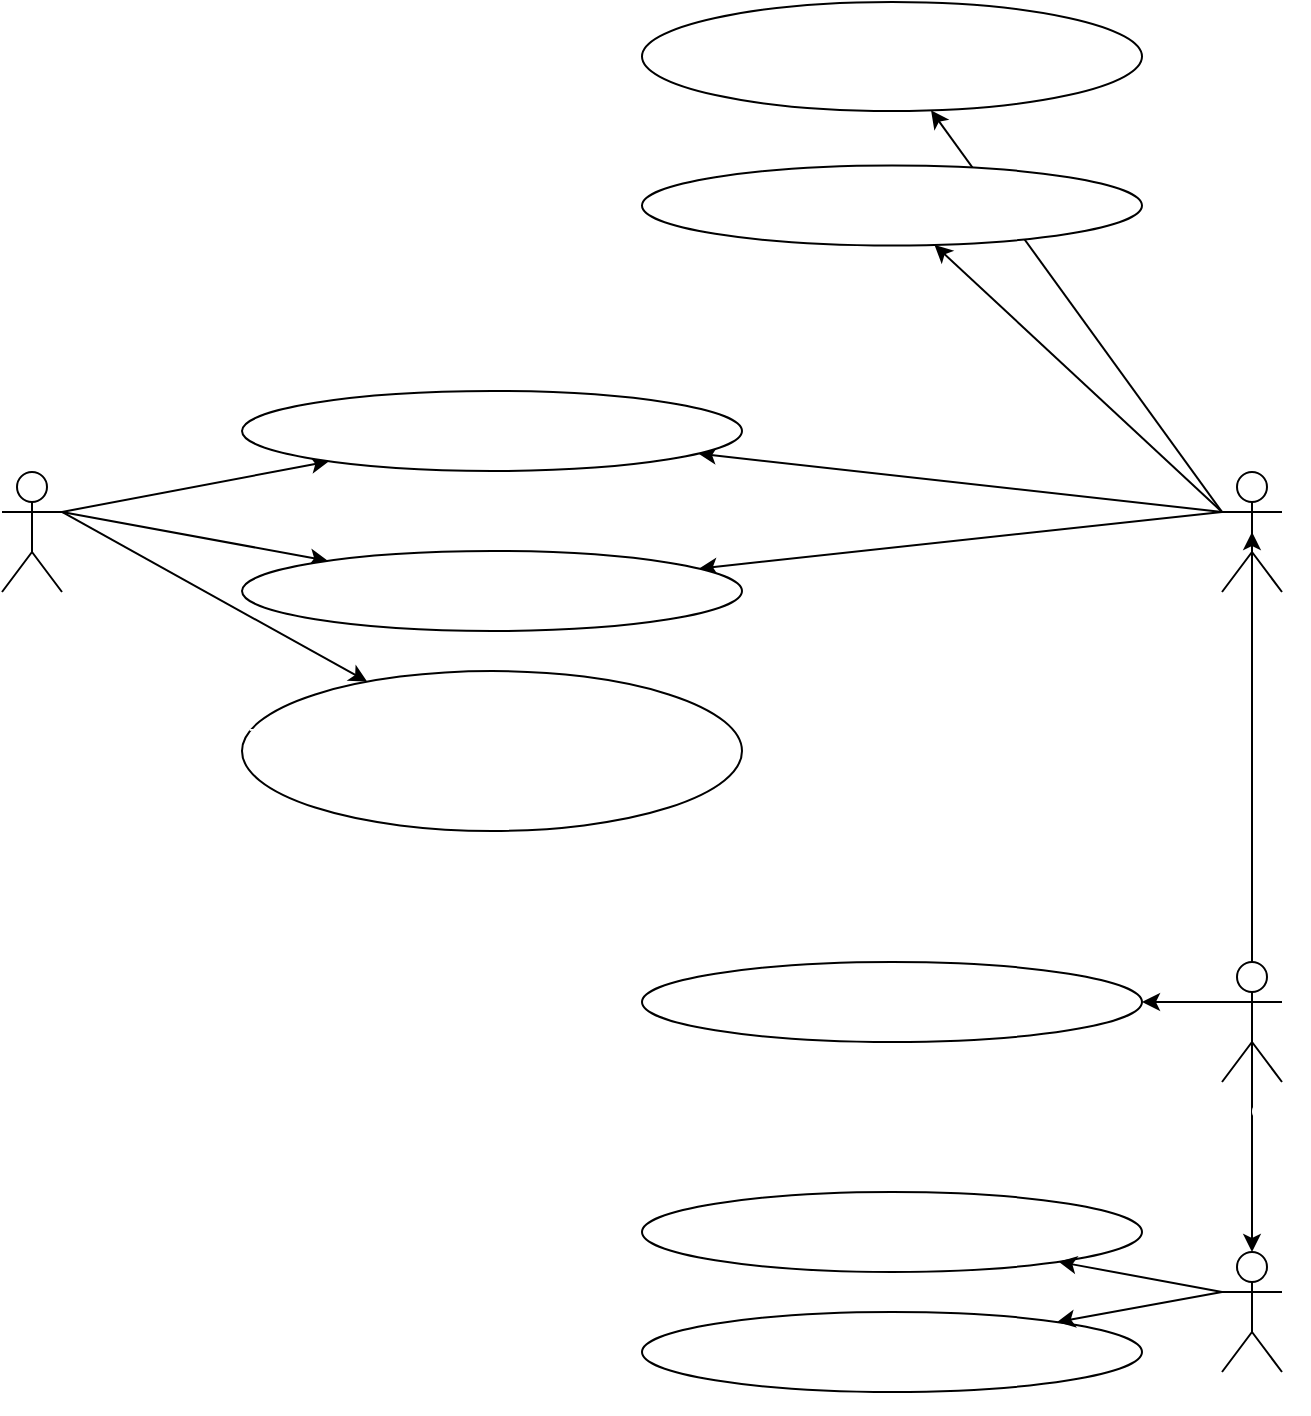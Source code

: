 <mxfile version="15.5.4" type="embed"><diagram id="UtZuOsEcXonwn4NUky14" name="Page-1"><mxGraphModel dx="960" dy="1120" grid="1" gridSize="10" guides="1" tooltips="1" connect="1" arrows="1" fold="1" page="1" pageScale="1" pageWidth="827" pageHeight="1169" math="0" shadow="0"><root><mxCell id="0"/><mxCell id="1" parent="0"/><mxCell id="10" style="rounded=0;orthogonalLoop=1;jettySize=auto;html=1;exitX=1;exitY=0.333;exitDx=0;exitDy=0;exitPerimeter=0;fontSize=12;fontColor=#FFFFFF;" parent="1" source="3" target="14" edge="1"><mxGeometry relative="1" as="geometry"><mxPoint x="1172.629" y="214.671" as="targetPoint"/></mxGeometry></mxCell><mxCell id="21" style="edgeStyle=none;rounded=0;orthogonalLoop=1;jettySize=auto;html=1;exitX=1;exitY=0.333;exitDx=0;exitDy=0;exitPerimeter=0;fontSize=12;fontColor=#FFFFFF;" parent="1" source="3" target="17" edge="1"><mxGeometry relative="1" as="geometry"/></mxCell><mxCell id="24" style="edgeStyle=none;rounded=0;orthogonalLoop=1;jettySize=auto;html=1;exitX=1;exitY=0.333;exitDx=0;exitDy=0;exitPerimeter=0;fontSize=12;fontColor=#FFFFFF;" parent="1" source="3" target="18" edge="1"><mxGeometry relative="1" as="geometry"/></mxCell><mxCell id="3" value="Klient" style="shape=umlActor;html=1;verticalLabelPosition=bottom;verticalAlign=top;align=center;fontSize=12;fontColor=#FFFFFF;" parent="1" vertex="1"><mxGeometry x="900" y="435" width="30" height="60" as="geometry"/></mxCell><mxCell id="11" style="edgeStyle=none;rounded=0;orthogonalLoop=1;jettySize=auto;html=1;exitX=0;exitY=0.333;exitDx=0;exitDy=0;exitPerimeter=0;fontSize=12;fontColor=#FFFFFF;" parent="1" source="7" target="12" edge="1"><mxGeometry relative="1" as="geometry"><mxPoint x="1309.065" y="312.113" as="targetPoint"/></mxGeometry></mxCell><mxCell id="20" style="edgeStyle=none;rounded=0;orthogonalLoop=1;jettySize=auto;html=1;exitX=0;exitY=0.333;exitDx=0;exitDy=0;exitPerimeter=0;fontSize=12;fontColor=#FFFFFF;" parent="1" source="7" target="14" edge="1"><mxGeometry relative="1" as="geometry"/></mxCell><mxCell id="22" style="edgeStyle=none;rounded=0;orthogonalLoop=1;jettySize=auto;html=1;exitX=0;exitY=0.333;exitDx=0;exitDy=0;exitPerimeter=0;fontSize=12;fontColor=#FFFFFF;" parent="1" source="7" target="17" edge="1"><mxGeometry relative="1" as="geometry"/></mxCell><mxCell id="25" style="edgeStyle=none;rounded=0;orthogonalLoop=1;jettySize=auto;html=1;exitX=0;exitY=0.333;exitDx=0;exitDy=0;exitPerimeter=0;fontSize=12;fontColor=#FFFFFF;" parent="1" source="7" target="13" edge="1"><mxGeometry relative="1" as="geometry"/></mxCell><mxCell id="7" value="Pracovník" style="shape=umlActor;html=1;verticalLabelPosition=bottom;verticalAlign=top;align=center;fontColor=#FFFFFF;" parent="1" vertex="1"><mxGeometry x="1510" y="435" width="30" height="60" as="geometry"/></mxCell><mxCell id="12" value="&lt;span style=&quot;text-align: left&quot;&gt;Přidat/odebrat práva disponetům&lt;/span&gt;" style="ellipse;whiteSpace=wrap;html=1;fontSize=12;fontColor=#FFFFFF;" parent="1" vertex="1"><mxGeometry x="1220" y="281.75" width="250" height="40" as="geometry"/></mxCell><mxCell id="13" value="&lt;span style=&quot;text-align: left&quot;&gt;Zřídit službu(internetové bankovnictví, platební kartu)&lt;/span&gt;" style="ellipse;whiteSpace=wrap;html=1;fontSize=12;fontColor=#FFFFFF;" parent="1" vertex="1"><mxGeometry x="1220" y="200" width="250" height="54.5" as="geometry"/></mxCell><mxCell id="14" value="&lt;span style=&quot;text-align: left&quot;&gt;Zřídit/editovat/zrušit účet&lt;/span&gt;" style="ellipse;whiteSpace=wrap;html=1;fontSize=12;fontColor=#FFFFFF;" parent="1" vertex="1"><mxGeometry x="1020" y="394.5" width="250" height="40" as="geometry"/></mxCell><mxCell id="15" value="&lt;span style=&quot;text-align: left&quot;&gt;Přidat/editovat/odebrat&amp;nbsp;uživatele&lt;/span&gt;" style="ellipse;whiteSpace=wrap;html=1;fontSize=12;fontColor=#FFFFFF;" parent="1" vertex="1"><mxGeometry x="1220" y="795" width="250" height="40" as="geometry"/></mxCell><mxCell id="16" value="&lt;span style=&quot;text-align: left&quot;&gt;Přídat/odebrat práva uživatelům&lt;/span&gt;" style="ellipse;whiteSpace=wrap;html=1;fontSize=12;fontColor=#FFFFFF;" parent="1" vertex="1"><mxGeometry x="1220" y="855" width="250" height="40" as="geometry"/></mxCell><mxCell id="17" value="Provést operaci(vklad, výběr, &lt;br&gt;převod peněz, platba)" style="ellipse;whiteSpace=wrap;html=1;fontSize=12;fontColor=#FFFFFF;" parent="1" vertex="1"><mxGeometry x="1020" y="474.5" width="250" height="40" as="geometry"/></mxCell><mxCell id="18" value="&lt;span style=&quot;text-align: left&quot;&gt;Zobrazit informace(o účtu, platebních kartách, operacích nad účtem)&lt;/span&gt;" style="ellipse;whiteSpace=wrap;html=1;fontSize=12;fontColor=#FFFFFF;" parent="1" vertex="1"><mxGeometry x="1020" y="534.5" width="250" height="80" as="geometry"/></mxCell><mxCell id="31" style="edgeStyle=none;rounded=0;orthogonalLoop=1;jettySize=auto;html=1;entryX=0.5;entryY=0.5;entryDx=0;entryDy=0;entryPerimeter=0;fontColor=#FFFFFF;" edge="1" parent="1" source="26" target="7"><mxGeometry relative="1" as="geometry"><mxPoint x="1530" y="530" as="targetPoint"/></mxGeometry></mxCell><mxCell id="40" style="edgeStyle=none;rounded=0;orthogonalLoop=1;jettySize=auto;html=1;exitX=0.5;exitY=0.5;exitDx=0;exitDy=0;exitPerimeter=0;entryX=0.5;entryY=0;entryDx=0;entryDy=0;entryPerimeter=0;fontColor=#FFFFFF;" edge="1" parent="1" source="26" target="33"><mxGeometry relative="1" as="geometry"/></mxCell><mxCell id="44" style="edgeStyle=none;rounded=0;orthogonalLoop=1;jettySize=auto;html=1;exitX=0;exitY=0.333;exitDx=0;exitDy=0;exitPerimeter=0;fontColor=#FFFFFF;" edge="1" parent="1" source="26" target="43"><mxGeometry relative="1" as="geometry"/></mxCell><mxCell id="26" value="Vedoucí" style="shape=umlActor;html=1;verticalLabelPosition=bottom;verticalAlign=top;align=center;fontSize=12;fontColor=#FFFFFF;" parent="1" vertex="1"><mxGeometry x="1510" y="680" width="30" height="60" as="geometry"/></mxCell><mxCell id="41" style="edgeStyle=none;rounded=0;orthogonalLoop=1;jettySize=auto;html=1;exitX=0;exitY=0.333;exitDx=0;exitDy=0;exitPerimeter=0;fontColor=#FFFFFF;" edge="1" parent="1" source="33" target="15"><mxGeometry relative="1" as="geometry"/></mxCell><mxCell id="42" style="edgeStyle=none;rounded=0;orthogonalLoop=1;jettySize=auto;html=1;exitX=0;exitY=0.333;exitDx=0;exitDy=0;exitPerimeter=0;fontColor=#FFFFFF;" edge="1" parent="1" source="33" target="16"><mxGeometry relative="1" as="geometry"/></mxCell><mxCell id="33" value="SPRÁVCE" style="shape=umlActor;verticalLabelPosition=bottom;verticalAlign=top;fontColor=#FFFFFF;labelBackgroundColor=none;labelBorderColor=none;html=1;" vertex="1" parent="1"><mxGeometry x="1510" y="825" width="30" height="60" as="geometry"/></mxCell><mxCell id="43" value="&lt;span style=&quot;text-align: left&quot;&gt;Planování směň&lt;/span&gt;" style="ellipse;whiteSpace=wrap;html=1;fontSize=12;fontColor=#FFFFFF;" vertex="1" parent="1"><mxGeometry x="1220" y="680" width="250" height="40" as="geometry"/></mxCell></root></mxGraphModel></diagram></mxfile>